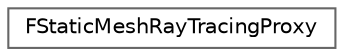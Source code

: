 digraph "Graphical Class Hierarchy"
{
 // INTERACTIVE_SVG=YES
 // LATEX_PDF_SIZE
  bgcolor="transparent";
  edge [fontname=Helvetica,fontsize=10,labelfontname=Helvetica,labelfontsize=10];
  node [fontname=Helvetica,fontsize=10,shape=box,height=0.2,width=0.4];
  rankdir="LR";
  Node0 [id="Node000000",label="FStaticMeshRayTracingProxy",height=0.2,width=0.4,color="grey40", fillcolor="white", style="filled",URL="$da/d10/structFStaticMeshRayTracingProxy.html",tooltip=" "];
}
